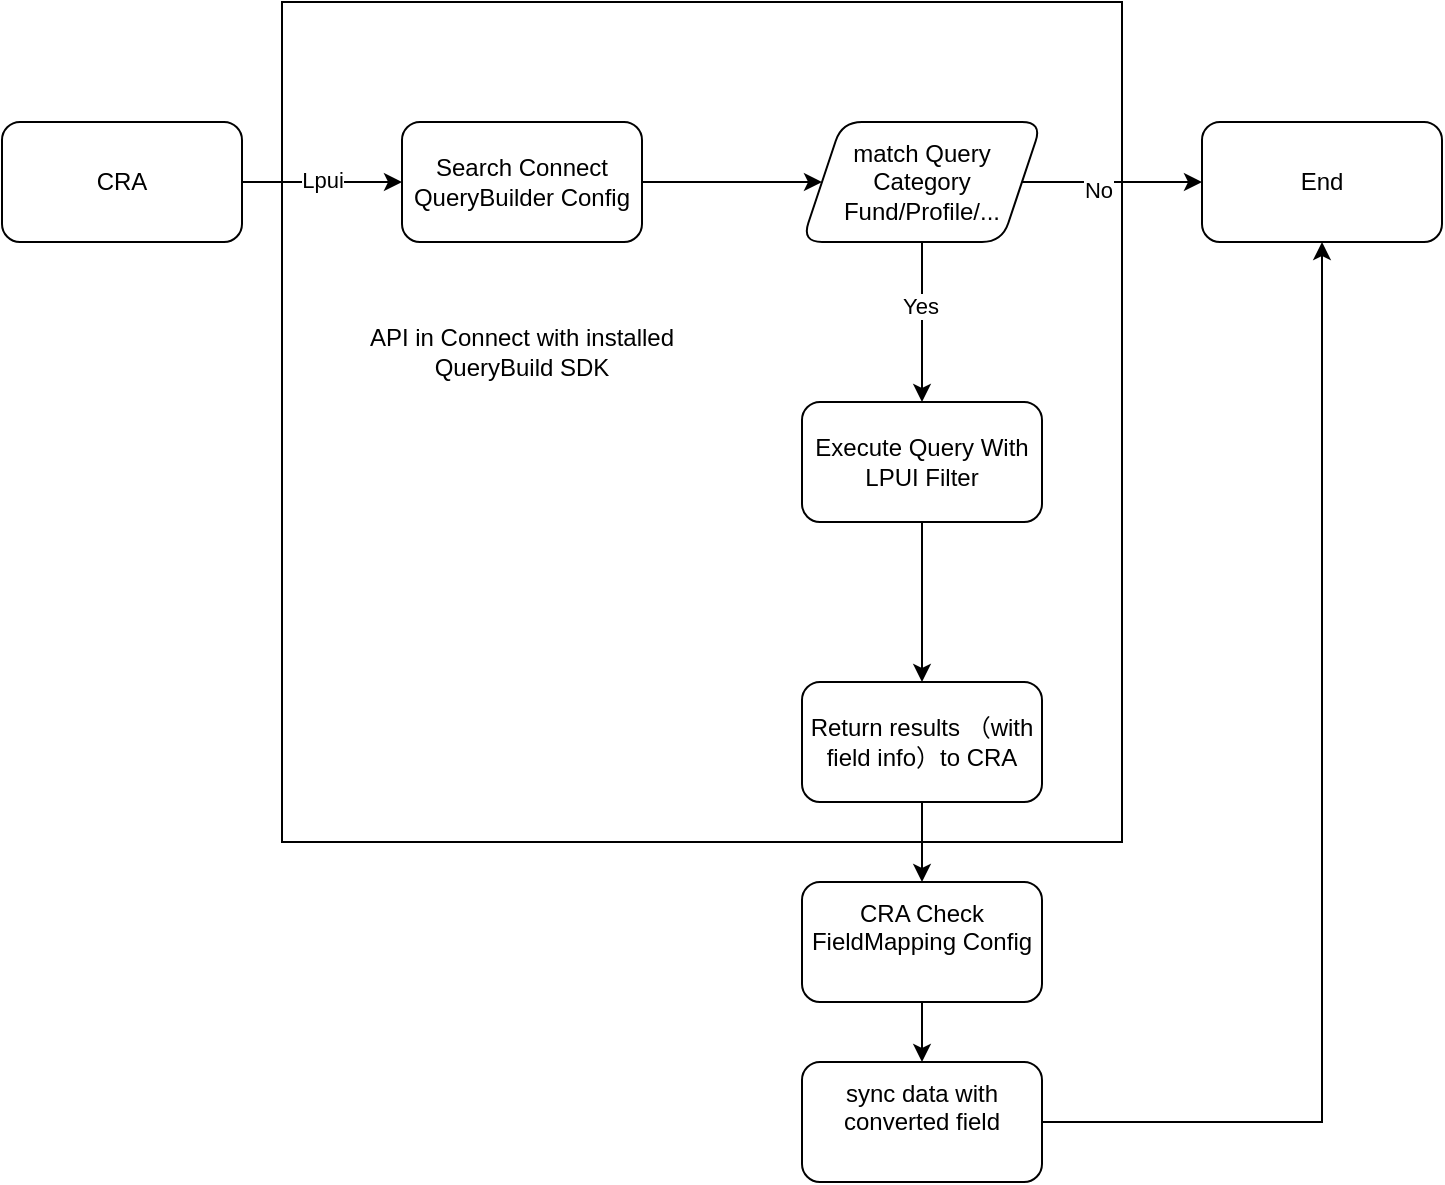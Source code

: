 <mxfile version="26.1.0">
  <diagram name="第 1 页" id="25VpfzDFPKukLDIg8Hol">
    <mxGraphModel dx="1434" dy="738" grid="1" gridSize="10" guides="1" tooltips="1" connect="1" arrows="1" fold="1" page="1" pageScale="1" pageWidth="827" pageHeight="1169" math="0" shadow="0">
      <root>
        <mxCell id="0" />
        <mxCell id="1" parent="0" />
        <mxCell id="CieI-H5wSeYiXBRYfO-f-23" value="" style="whiteSpace=wrap;html=1;aspect=fixed;" vertex="1" parent="1">
          <mxGeometry x="270" y="70" width="420" height="420" as="geometry" />
        </mxCell>
        <mxCell id="CieI-H5wSeYiXBRYfO-f-6" value="" style="edgeStyle=orthogonalEdgeStyle;rounded=0;orthogonalLoop=1;jettySize=auto;html=1;" edge="1" parent="1" source="CieI-H5wSeYiXBRYfO-f-2" target="CieI-H5wSeYiXBRYfO-f-5">
          <mxGeometry relative="1" as="geometry" />
        </mxCell>
        <mxCell id="CieI-H5wSeYiXBRYfO-f-7" value="Lpui" style="edgeLabel;html=1;align=center;verticalAlign=middle;resizable=0;points=[];" vertex="1" connectable="0" parent="CieI-H5wSeYiXBRYfO-f-6">
          <mxGeometry y="1" relative="1" as="geometry">
            <mxPoint as="offset" />
          </mxGeometry>
        </mxCell>
        <mxCell id="CieI-H5wSeYiXBRYfO-f-2" value="CRA" style="rounded=1;whiteSpace=wrap;html=1;" vertex="1" parent="1">
          <mxGeometry x="130" y="130" width="120" height="60" as="geometry" />
        </mxCell>
        <mxCell id="CieI-H5wSeYiXBRYfO-f-9" value="" style="edgeStyle=orthogonalEdgeStyle;rounded=0;orthogonalLoop=1;jettySize=auto;html=1;" edge="1" parent="1" source="CieI-H5wSeYiXBRYfO-f-5" target="CieI-H5wSeYiXBRYfO-f-8">
          <mxGeometry relative="1" as="geometry" />
        </mxCell>
        <mxCell id="CieI-H5wSeYiXBRYfO-f-5" value="Search Connect QueryBuilder Config" style="rounded=1;whiteSpace=wrap;html=1;" vertex="1" parent="1">
          <mxGeometry x="330" y="130" width="120" height="60" as="geometry" />
        </mxCell>
        <mxCell id="CieI-H5wSeYiXBRYfO-f-11" value="" style="edgeStyle=orthogonalEdgeStyle;rounded=0;orthogonalLoop=1;jettySize=auto;html=1;" edge="1" parent="1" source="CieI-H5wSeYiXBRYfO-f-8" target="CieI-H5wSeYiXBRYfO-f-10">
          <mxGeometry relative="1" as="geometry" />
        </mxCell>
        <mxCell id="CieI-H5wSeYiXBRYfO-f-12" value="Yes" style="edgeLabel;html=1;align=center;verticalAlign=middle;resizable=0;points=[];" vertex="1" connectable="0" parent="CieI-H5wSeYiXBRYfO-f-11">
          <mxGeometry x="-0.2" y="-1" relative="1" as="geometry">
            <mxPoint as="offset" />
          </mxGeometry>
        </mxCell>
        <mxCell id="CieI-H5wSeYiXBRYfO-f-14" value="" style="edgeStyle=orthogonalEdgeStyle;rounded=0;orthogonalLoop=1;jettySize=auto;html=1;" edge="1" parent="1" source="CieI-H5wSeYiXBRYfO-f-8" target="CieI-H5wSeYiXBRYfO-f-13">
          <mxGeometry relative="1" as="geometry" />
        </mxCell>
        <mxCell id="CieI-H5wSeYiXBRYfO-f-15" value="No" style="edgeLabel;html=1;align=center;verticalAlign=middle;resizable=0;points=[];" vertex="1" connectable="0" parent="CieI-H5wSeYiXBRYfO-f-14">
          <mxGeometry x="-0.156" y="-4" relative="1" as="geometry">
            <mxPoint as="offset" />
          </mxGeometry>
        </mxCell>
        <mxCell id="CieI-H5wSeYiXBRYfO-f-8" value="match Query Category&lt;br&gt;Fund/Profile/..." style="shape=parallelogram;perimeter=parallelogramPerimeter;whiteSpace=wrap;html=1;fixedSize=1;rounded=1;" vertex="1" parent="1">
          <mxGeometry x="530" y="130" width="120" height="60" as="geometry" />
        </mxCell>
        <mxCell id="CieI-H5wSeYiXBRYfO-f-17" value="" style="edgeStyle=orthogonalEdgeStyle;rounded=0;orthogonalLoop=1;jettySize=auto;html=1;" edge="1" parent="1" source="CieI-H5wSeYiXBRYfO-f-10" target="CieI-H5wSeYiXBRYfO-f-16">
          <mxGeometry relative="1" as="geometry" />
        </mxCell>
        <mxCell id="CieI-H5wSeYiXBRYfO-f-10" value="Execute Query With LPUI Filter" style="whiteSpace=wrap;html=1;rounded=1;" vertex="1" parent="1">
          <mxGeometry x="530" y="270" width="120" height="60" as="geometry" />
        </mxCell>
        <mxCell id="CieI-H5wSeYiXBRYfO-f-13" value="End" style="rounded=1;whiteSpace=wrap;html=1;" vertex="1" parent="1">
          <mxGeometry x="730" y="130" width="120" height="60" as="geometry" />
        </mxCell>
        <mxCell id="CieI-H5wSeYiXBRYfO-f-19" value="" style="edgeStyle=orthogonalEdgeStyle;rounded=0;orthogonalLoop=1;jettySize=auto;html=1;" edge="1" parent="1" source="CieI-H5wSeYiXBRYfO-f-16" target="CieI-H5wSeYiXBRYfO-f-18">
          <mxGeometry relative="1" as="geometry" />
        </mxCell>
        <mxCell id="CieI-H5wSeYiXBRYfO-f-16" value="Return results （with field info）to CRA" style="whiteSpace=wrap;html=1;rounded=1;" vertex="1" parent="1">
          <mxGeometry x="530" y="410" width="120" height="60" as="geometry" />
        </mxCell>
        <mxCell id="CieI-H5wSeYiXBRYfO-f-21" value="" style="edgeStyle=orthogonalEdgeStyle;rounded=0;orthogonalLoop=1;jettySize=auto;html=1;" edge="1" parent="1" source="CieI-H5wSeYiXBRYfO-f-18" target="CieI-H5wSeYiXBRYfO-f-20">
          <mxGeometry relative="1" as="geometry" />
        </mxCell>
        <mxCell id="CieI-H5wSeYiXBRYfO-f-18" value="CRA Check FieldMapping Config&lt;div&gt;&lt;br&gt;&lt;/div&gt;" style="whiteSpace=wrap;html=1;rounded=1;" vertex="1" parent="1">
          <mxGeometry x="530" y="510" width="120" height="60" as="geometry" />
        </mxCell>
        <mxCell id="CieI-H5wSeYiXBRYfO-f-22" style="edgeStyle=orthogonalEdgeStyle;rounded=0;orthogonalLoop=1;jettySize=auto;html=1;entryX=0.5;entryY=1;entryDx=0;entryDy=0;" edge="1" parent="1" source="CieI-H5wSeYiXBRYfO-f-20" target="CieI-H5wSeYiXBRYfO-f-13">
          <mxGeometry relative="1" as="geometry" />
        </mxCell>
        <mxCell id="CieI-H5wSeYiXBRYfO-f-20" value="sync data with converted field&lt;div&gt;&lt;br&gt;&lt;/div&gt;" style="whiteSpace=wrap;html=1;rounded=1;" vertex="1" parent="1">
          <mxGeometry x="530" y="600" width="120" height="60" as="geometry" />
        </mxCell>
        <mxCell id="CieI-H5wSeYiXBRYfO-f-24" value="API in Connect with installed QueryBuild SDK" style="text;html=1;align=center;verticalAlign=middle;whiteSpace=wrap;rounded=0;" vertex="1" parent="1">
          <mxGeometry x="300" y="230" width="180" height="30" as="geometry" />
        </mxCell>
      </root>
    </mxGraphModel>
  </diagram>
</mxfile>
